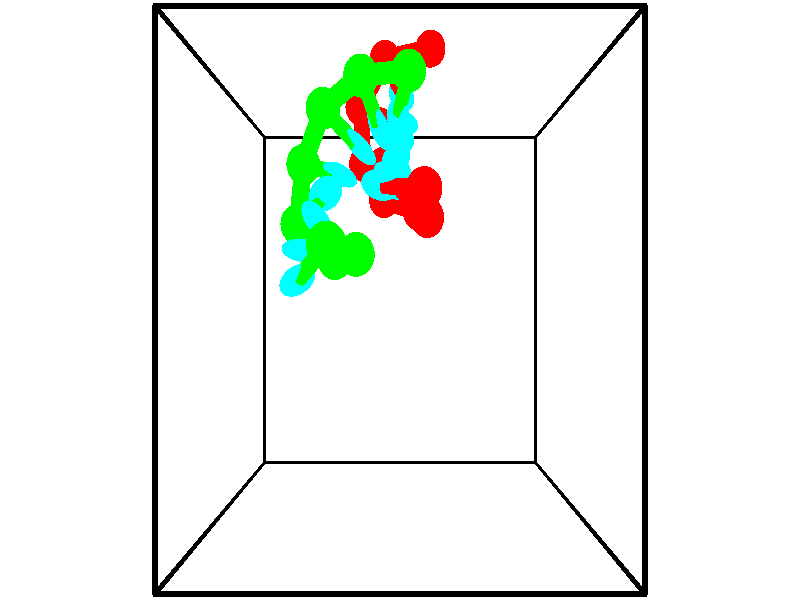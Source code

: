 // switches for output
#declare DRAW_BASES = 1; // possible values are 0, 1; only relevant for DNA ribbons
#declare DRAW_BASES_TYPE = 3; // possible values are 1, 2, 3; only relevant for DNA ribbons
#declare DRAW_FOG = 0; // set to 1 to enable fog

#include "colors.inc"

#include "transforms.inc"
background { rgb <1, 1, 1>}

#default {
   normal{
       ripples 0.25
       frequency 0.20
       turbulence 0.2
       lambda 5
   }
	finish {
		phong 0.1
		phong_size 40.
	}
}

// original window dimensions: 1024x640


// camera settings

camera {
	sky <-0, 1, 0>
	up <-0, 1, 0>
	right 1.6 * <1, 0, 0>
	location <2.5, 2.5, 11.1562>
	look_at <2.5, 2.5, 2.5>
	direction <0, 0, -8.6562>
	angle 67.0682
}


# declare cpy_camera_pos = <2.5, 2.5, 11.1562>;
# if (DRAW_FOG = 1)
fog {
	fog_type 2
	up vnormalize(cpy_camera_pos)
	color rgbt<1,1,1,0.3>
	distance 1e-5
	fog_alt 3e-3
	fog_offset 4
}
# end


// LIGHTS

# declare lum = 6;
global_settings {
	ambient_light rgb lum * <0.05, 0.05, 0.05>
	max_trace_level 15
}# declare cpy_direct_light_amount = 0.25;
light_source
{	1000 * <-1, -1, 1>,
	rgb lum * cpy_direct_light_amount
	parallel
}

light_source
{	1000 * <1, 1, -1>,
	rgb lum * cpy_direct_light_amount
	parallel
}

// strand 0

// nucleotide -1

// particle -1
sphere {
	<3.008679, 5.996630, 1.075919> 0.250000
	pigment { color rgbt <1,0,0,0> }
	no_shadow
}
cylinder {
	<2.753052, 5.873283, 0.794067>,  <2.599675, 5.799275, 0.624957>, 0.100000
	pigment { color rgbt <1,0,0,0> }
	no_shadow
}
cylinder {
	<2.753052, 5.873283, 0.794067>,  <3.008679, 5.996630, 1.075919>, 0.100000
	pigment { color rgbt <1,0,0,0> }
	no_shadow
}

// particle -1
sphere {
	<2.753052, 5.873283, 0.794067> 0.100000
	pigment { color rgbt <1,0,0,0> }
	no_shadow
}
sphere {
	0, 1
	scale<0.080000,0.200000,0.300000>
	matrix <-0.065172, -0.891109, 0.449085,
		-0.766383, 0.332919, 0.549383,
		-0.639069, -0.308367, -0.704628,
		2.561331, 5.780773, 0.582679>
	pigment { color rgbt <0,1,1,0> }
	no_shadow
}
cylinder {
	<2.255833, 5.765671, 1.322375>,  <3.008679, 5.996630, 1.075919>, 0.130000
	pigment { color rgbt <1,0,0,0> }
	no_shadow
}

// nucleotide -1

// particle -1
sphere {
	<2.255833, 5.765671, 1.322375> 0.250000
	pigment { color rgbt <1,0,0,0> }
	no_shadow
}
cylinder {
	<2.411594, 5.569695, 1.010395>,  <2.505051, 5.452108, 0.823207>, 0.100000
	pigment { color rgbt <1,0,0,0> }
	no_shadow
}
cylinder {
	<2.411594, 5.569695, 1.010395>,  <2.255833, 5.765671, 1.322375>, 0.100000
	pigment { color rgbt <1,0,0,0> }
	no_shadow
}

// particle -1
sphere {
	<2.411594, 5.569695, 1.010395> 0.100000
	pigment { color rgbt <1,0,0,0> }
	no_shadow
}
sphere {
	0, 1
	scale<0.080000,0.200000,0.300000>
	matrix <0.097142, -0.820221, 0.563738,
		-0.915931, -0.295287, -0.271802,
		0.389403, -0.489942, -0.779950,
		2.528415, 5.422712, 0.776410>
	pigment { color rgbt <0,1,1,0> }
	no_shadow
}
cylinder {
	<1.838571, 5.184976, 1.055023>,  <2.255833, 5.765671, 1.322375>, 0.130000
	pigment { color rgbt <1,0,0,0> }
	no_shadow
}

// nucleotide -1

// particle -1
sphere {
	<1.838571, 5.184976, 1.055023> 0.250000
	pigment { color rgbt <1,0,0,0> }
	no_shadow
}
cylinder {
	<2.222340, 5.078247, 1.018543>,  <2.452601, 5.014210, 0.996655>, 0.100000
	pigment { color rgbt <1,0,0,0> }
	no_shadow
}
cylinder {
	<2.222340, 5.078247, 1.018543>,  <1.838571, 5.184976, 1.055023>, 0.100000
	pigment { color rgbt <1,0,0,0> }
	no_shadow
}

// particle -1
sphere {
	<2.222340, 5.078247, 1.018543> 0.100000
	pigment { color rgbt <1,0,0,0> }
	no_shadow
}
sphere {
	0, 1
	scale<0.080000,0.200000,0.300000>
	matrix <-0.144799, -0.743722, 0.652618,
		-0.241960, -0.612930, -0.752178,
		0.959421, -0.266822, -0.091200,
		2.510166, 4.998200, 0.991183>
	pigment { color rgbt <0,1,1,0> }
	no_shadow
}
cylinder {
	<1.887969, 4.417670, 0.912294>,  <1.838571, 5.184976, 1.055023>, 0.130000
	pigment { color rgbt <1,0,0,0> }
	no_shadow
}

// nucleotide -1

// particle -1
sphere {
	<1.887969, 4.417670, 0.912294> 0.250000
	pigment { color rgbt <1,0,0,0> }
	no_shadow
}
cylinder {
	<2.216396, 4.537827, 1.106453>,  <2.413453, 4.609921, 1.222948>, 0.100000
	pigment { color rgbt <1,0,0,0> }
	no_shadow
}
cylinder {
	<2.216396, 4.537827, 1.106453>,  <1.887969, 4.417670, 0.912294>, 0.100000
	pigment { color rgbt <1,0,0,0> }
	no_shadow
}

// particle -1
sphere {
	<2.216396, 4.537827, 1.106453> 0.100000
	pigment { color rgbt <1,0,0,0> }
	no_shadow
}
sphere {
	0, 1
	scale<0.080000,0.200000,0.300000>
	matrix <-0.159055, -0.696266, 0.699939,
		0.548222, -0.651903, -0.523903,
		0.821069, 0.300392, 0.485397,
		2.462717, 4.627944, 1.252072>
	pigment { color rgbt <0,1,1,0> }
	no_shadow
}
cylinder {
	<2.236573, 3.885631, 1.122461>,  <1.887969, 4.417670, 0.912294>, 0.130000
	pigment { color rgbt <1,0,0,0> }
	no_shadow
}

// nucleotide -1

// particle -1
sphere {
	<2.236573, 3.885631, 1.122461> 0.250000
	pigment { color rgbt <1,0,0,0> }
	no_shadow
}
cylinder {
	<2.359871, 4.176659, 1.367615>,  <2.433850, 4.351275, 1.514707>, 0.100000
	pigment { color rgbt <1,0,0,0> }
	no_shadow
}
cylinder {
	<2.359871, 4.176659, 1.367615>,  <2.236573, 3.885631, 1.122461>, 0.100000
	pigment { color rgbt <1,0,0,0> }
	no_shadow
}

// particle -1
sphere {
	<2.359871, 4.176659, 1.367615> 0.100000
	pigment { color rgbt <1,0,0,0> }
	no_shadow
}
sphere {
	0, 1
	scale<0.080000,0.200000,0.300000>
	matrix <-0.148913, -0.599409, 0.786469,
		0.939579, -0.333692, -0.076421,
		0.308246, 0.727570, 0.612884,
		2.452345, 4.394929, 1.551480>
	pigment { color rgbt <0,1,1,0> }
	no_shadow
}
cylinder {
	<2.801797, 3.667705, 1.530641>,  <2.236573, 3.885631, 1.122461>, 0.130000
	pigment { color rgbt <1,0,0,0> }
	no_shadow
}

// nucleotide -1

// particle -1
sphere {
	<2.801797, 3.667705, 1.530641> 0.250000
	pigment { color rgbt <1,0,0,0> }
	no_shadow
}
cylinder {
	<2.602615, 3.958725, 1.719410>,  <2.483106, 4.133337, 1.832671>, 0.100000
	pigment { color rgbt <1,0,0,0> }
	no_shadow
}
cylinder {
	<2.602615, 3.958725, 1.719410>,  <2.801797, 3.667705, 1.530641>, 0.100000
	pigment { color rgbt <1,0,0,0> }
	no_shadow
}

// particle -1
sphere {
	<2.602615, 3.958725, 1.719410> 0.100000
	pigment { color rgbt <1,0,0,0> }
	no_shadow
}
sphere {
	0, 1
	scale<0.080000,0.200000,0.300000>
	matrix <-0.166466, -0.614262, 0.771344,
		0.851076, 0.305535, 0.426987,
		-0.497954, 0.727551, 0.471923,
		2.453229, 4.176991, 1.860987>
	pigment { color rgbt <0,1,1,0> }
	no_shadow
}
cylinder {
	<2.903166, 3.514703, 2.229375>,  <2.801797, 3.667705, 1.530641>, 0.130000
	pigment { color rgbt <1,0,0,0> }
	no_shadow
}

// nucleotide -1

// particle -1
sphere {
	<2.903166, 3.514703, 2.229375> 0.250000
	pigment { color rgbt <1,0,0,0> }
	no_shadow
}
cylinder {
	<2.594994, 3.767685, 2.261459>,  <2.410090, 3.919474, 2.280710>, 0.100000
	pigment { color rgbt <1,0,0,0> }
	no_shadow
}
cylinder {
	<2.594994, 3.767685, 2.261459>,  <2.903166, 3.514703, 2.229375>, 0.100000
	pigment { color rgbt <1,0,0,0> }
	no_shadow
}

// particle -1
sphere {
	<2.594994, 3.767685, 2.261459> 0.100000
	pigment { color rgbt <1,0,0,0> }
	no_shadow
}
sphere {
	0, 1
	scale<0.080000,0.200000,0.300000>
	matrix <-0.341963, -0.516155, 0.785268,
		0.538048, 0.577566, 0.613939,
		-0.770432, 0.632456, 0.080210,
		2.363864, 3.957422, 2.285522>
	pigment { color rgbt <0,1,1,0> }
	no_shadow
}
cylinder {
	<2.828723, 3.768446, 2.918233>,  <2.903166, 3.514703, 2.229375>, 0.130000
	pigment { color rgbt <1,0,0,0> }
	no_shadow
}

// nucleotide -1

// particle -1
sphere {
	<2.828723, 3.768446, 2.918233> 0.250000
	pigment { color rgbt <1,0,0,0> }
	no_shadow
}
cylinder {
	<2.476265, 3.818398, 2.735809>,  <2.264790, 3.848368, 2.626355>, 0.100000
	pigment { color rgbt <1,0,0,0> }
	no_shadow
}
cylinder {
	<2.476265, 3.818398, 2.735809>,  <2.828723, 3.768446, 2.918233>, 0.100000
	pigment { color rgbt <1,0,0,0> }
	no_shadow
}

// particle -1
sphere {
	<2.476265, 3.818398, 2.735809> 0.100000
	pigment { color rgbt <1,0,0,0> }
	no_shadow
}
sphere {
	0, 1
	scale<0.080000,0.200000,0.300000>
	matrix <-0.444102, -0.549720, 0.707518,
		-0.162351, 0.825962, 0.539842,
		-0.881145, 0.124879, -0.456058,
		2.211921, 3.855861, 2.598992>
	pigment { color rgbt <0,1,1,0> }
	no_shadow
}
// strand 1

// nucleotide -1

// particle -1
sphere {
	<1.589463, 3.067362, 3.686622> 0.250000
	pigment { color rgbt <0,1,0,0> }
	no_shadow
}
cylinder {
	<1.341969, 2.863937, 3.447113>,  <1.193472, 2.741882, 3.303407>, 0.100000
	pigment { color rgbt <0,1,0,0> }
	no_shadow
}
cylinder {
	<1.341969, 2.863937, 3.447113>,  <1.589463, 3.067362, 3.686622>, 0.100000
	pigment { color rgbt <0,1,0,0> }
	no_shadow
}

// particle -1
sphere {
	<1.341969, 2.863937, 3.447113> 0.100000
	pigment { color rgbt <0,1,0,0> }
	no_shadow
}
sphere {
	0, 1
	scale<0.080000,0.200000,0.300000>
	matrix <-0.122499, 0.815321, -0.565902,
		0.775987, -0.276797, -0.566770,
		-0.618739, -0.508561, -0.598771,
		1.156347, 2.711369, 3.267481>
	pigment { color rgbt <0,1,1,0> }
	no_shadow
}
cylinder {
	<1.909755, 3.010331, 3.040160>,  <1.589463, 3.067362, 3.686622>, 0.130000
	pigment { color rgbt <0,1,0,0> }
	no_shadow
}

// nucleotide -1

// particle -1
sphere {
	<1.909755, 3.010331, 3.040160> 0.250000
	pigment { color rgbt <0,1,0,0> }
	no_shadow
}
cylinder {
	<1.510443, 3.033142, 3.045555>,  <1.270855, 3.046829, 3.048792>, 0.100000
	pigment { color rgbt <0,1,0,0> }
	no_shadow
}
cylinder {
	<1.510443, 3.033142, 3.045555>,  <1.909755, 3.010331, 3.040160>, 0.100000
	pigment { color rgbt <0,1,0,0> }
	no_shadow
}

// particle -1
sphere {
	<1.510443, 3.033142, 3.045555> 0.100000
	pigment { color rgbt <0,1,0,0> }
	no_shadow
}
sphere {
	0, 1
	scale<0.080000,0.200000,0.300000>
	matrix <0.042085, 0.857846, -0.512181,
		-0.040779, -0.510733, -0.858772,
		-0.998282, 0.057028, 0.013488,
		1.210958, 3.050251, 3.049601>
	pigment { color rgbt <0,1,1,0> }
	no_shadow
}
cylinder {
	<1.558161, 2.991447, 2.429098>,  <1.909755, 3.010331, 3.040160>, 0.130000
	pigment { color rgbt <0,1,0,0> }
	no_shadow
}

// nucleotide -1

// particle -1
sphere {
	<1.558161, 2.991447, 2.429098> 0.250000
	pigment { color rgbt <0,1,0,0> }
	no_shadow
}
cylinder {
	<1.450171, 3.228821, 2.732399>,  <1.385376, 3.371245, 2.914380>, 0.100000
	pigment { color rgbt <0,1,0,0> }
	no_shadow
}
cylinder {
	<1.450171, 3.228821, 2.732399>,  <1.558161, 2.991447, 2.429098>, 0.100000
	pigment { color rgbt <0,1,0,0> }
	no_shadow
}

// particle -1
sphere {
	<1.450171, 3.228821, 2.732399> 0.100000
	pigment { color rgbt <0,1,0,0> }
	no_shadow
}
sphere {
	0, 1
	scale<0.080000,0.200000,0.300000>
	matrix <0.323168, 0.797661, -0.509214,
		-0.907015, 0.107568, -0.407128,
		-0.269975, 0.593435, 0.758253,
		1.369178, 3.406851, 2.959875>
	pigment { color rgbt <0,1,1,0> }
	no_shadow
}
cylinder {
	<1.001767, 3.423618, 2.303452>,  <1.558161, 2.991447, 2.429098>, 0.130000
	pigment { color rgbt <0,1,0,0> }
	no_shadow
}

// nucleotide -1

// particle -1
sphere {
	<1.001767, 3.423618, 2.303452> 0.250000
	pigment { color rgbt <0,1,0,0> }
	no_shadow
}
cylinder {
	<1.262981, 3.601578, 2.548599>,  <1.419710, 3.708354, 2.695688>, 0.100000
	pigment { color rgbt <0,1,0,0> }
	no_shadow
}
cylinder {
	<1.262981, 3.601578, 2.548599>,  <1.001767, 3.423618, 2.303452>, 0.100000
	pigment { color rgbt <0,1,0,0> }
	no_shadow
}

// particle -1
sphere {
	<1.262981, 3.601578, 2.548599> 0.100000
	pigment { color rgbt <0,1,0,0> }
	no_shadow
}
sphere {
	0, 1
	scale<0.080000,0.200000,0.300000>
	matrix <0.187305, 0.689231, -0.699913,
		-0.733799, 0.571861, 0.366761,
		0.653036, 0.444899, 0.612869,
		1.458892, 3.735048, 2.732460>
	pigment { color rgbt <0,1,1,0> }
	no_shadow
}
cylinder {
	<1.055421, 4.189368, 2.126473>,  <1.001767, 3.423618, 2.303452>, 0.130000
	pigment { color rgbt <0,1,0,0> }
	no_shadow
}

// nucleotide -1

// particle -1
sphere {
	<1.055421, 4.189368, 2.126473> 0.250000
	pigment { color rgbt <0,1,0,0> }
	no_shadow
}
cylinder {
	<1.384243, 4.082169, 2.327431>,  <1.581537, 4.017849, 2.448005>, 0.100000
	pigment { color rgbt <0,1,0,0> }
	no_shadow
}
cylinder {
	<1.384243, 4.082169, 2.327431>,  <1.055421, 4.189368, 2.126473>, 0.100000
	pigment { color rgbt <0,1,0,0> }
	no_shadow
}

// particle -1
sphere {
	<1.384243, 4.082169, 2.327431> 0.100000
	pigment { color rgbt <0,1,0,0> }
	no_shadow
}
sphere {
	0, 1
	scale<0.080000,0.200000,0.300000>
	matrix <0.476742, 0.806397, -0.349915,
		-0.311353, 0.527162, 0.790670,
		0.822056, -0.267999, 0.502395,
		1.630860, 4.001769, 2.478149>
	pigment { color rgbt <0,1,1,0> }
	no_shadow
}
cylinder {
	<1.380903, 4.822603, 2.382406>,  <1.055421, 4.189368, 2.126473>, 0.130000
	pigment { color rgbt <0,1,0,0> }
	no_shadow
}

// nucleotide -1

// particle -1
sphere {
	<1.380903, 4.822603, 2.382406> 0.250000
	pigment { color rgbt <0,1,0,0> }
	no_shadow
}
cylinder {
	<1.681608, 4.561798, 2.342941>,  <1.862031, 4.405315, 2.319263>, 0.100000
	pigment { color rgbt <0,1,0,0> }
	no_shadow
}
cylinder {
	<1.681608, 4.561798, 2.342941>,  <1.380903, 4.822603, 2.382406>, 0.100000
	pigment { color rgbt <0,1,0,0> }
	no_shadow
}

// particle -1
sphere {
	<1.681608, 4.561798, 2.342941> 0.100000
	pigment { color rgbt <0,1,0,0> }
	no_shadow
}
sphere {
	0, 1
	scale<0.080000,0.200000,0.300000>
	matrix <0.571280, 0.718667, -0.396430,
		0.329381, 0.241659, 0.912748,
		0.751763, -0.652011, -0.098660,
		1.907137, 4.366195, 2.313343>
	pigment { color rgbt <0,1,1,0> }
	no_shadow
}
cylinder {
	<1.939682, 5.170674, 2.531630>,  <1.380903, 4.822603, 2.382406>, 0.130000
	pigment { color rgbt <0,1,0,0> }
	no_shadow
}

// nucleotide -1

// particle -1
sphere {
	<1.939682, 5.170674, 2.531630> 0.250000
	pigment { color rgbt <0,1,0,0> }
	no_shadow
}
cylinder {
	<2.088404, 4.858231, 2.330978>,  <2.177636, 4.670764, 2.210587>, 0.100000
	pigment { color rgbt <0,1,0,0> }
	no_shadow
}
cylinder {
	<2.088404, 4.858231, 2.330978>,  <1.939682, 5.170674, 2.531630>, 0.100000
	pigment { color rgbt <0,1,0,0> }
	no_shadow
}

// particle -1
sphere {
	<2.088404, 4.858231, 2.330978> 0.100000
	pigment { color rgbt <0,1,0,0> }
	no_shadow
}
sphere {
	0, 1
	scale<0.080000,0.200000,0.300000>
	matrix <0.623096, 0.610541, -0.488867,
		0.688123, -0.130801, 0.713707,
		0.371803, -0.781109, -0.501629,
		2.199944, 4.623898, 2.180490>
	pigment { color rgbt <0,1,1,0> }
	no_shadow
}
cylinder {
	<2.626366, 5.245800, 2.480569>,  <1.939682, 5.170674, 2.531630>, 0.130000
	pigment { color rgbt <0,1,0,0> }
	no_shadow
}

// nucleotide -1

// particle -1
sphere {
	<2.626366, 5.245800, 2.480569> 0.250000
	pigment { color rgbt <0,1,0,0> }
	no_shadow
}
cylinder {
	<2.536869, 5.010956, 2.169380>,  <2.483171, 4.870049, 1.982667>, 0.100000
	pigment { color rgbt <0,1,0,0> }
	no_shadow
}
cylinder {
	<2.536869, 5.010956, 2.169380>,  <2.626366, 5.245800, 2.480569>, 0.100000
	pigment { color rgbt <0,1,0,0> }
	no_shadow
}

// particle -1
sphere {
	<2.536869, 5.010956, 2.169380> 0.100000
	pigment { color rgbt <0,1,0,0> }
	no_shadow
}
sphere {
	0, 1
	scale<0.080000,0.200000,0.300000>
	matrix <0.656728, 0.498985, -0.565440,
		0.720172, -0.637429, 0.273928,
		-0.223742, -0.587110, -0.777972,
		2.469746, 4.834823, 1.935988>
	pigment { color rgbt <0,1,1,0> }
	no_shadow
}
// box output
cylinder {
	<0.000000, 0.000000, 0.000000>,  <5.000000, 0.000000, 0.000000>, 0.025000
	pigment { color rgbt <0,0,0,0> }
	no_shadow
}
cylinder {
	<0.000000, 0.000000, 0.000000>,  <0.000000, 5.000000, 0.000000>, 0.025000
	pigment { color rgbt <0,0,0,0> }
	no_shadow
}
cylinder {
	<0.000000, 0.000000, 0.000000>,  <0.000000, 0.000000, 5.000000>, 0.025000
	pigment { color rgbt <0,0,0,0> }
	no_shadow
}
cylinder {
	<5.000000, 5.000000, 5.000000>,  <0.000000, 5.000000, 5.000000>, 0.025000
	pigment { color rgbt <0,0,0,0> }
	no_shadow
}
cylinder {
	<5.000000, 5.000000, 5.000000>,  <5.000000, 0.000000, 5.000000>, 0.025000
	pigment { color rgbt <0,0,0,0> }
	no_shadow
}
cylinder {
	<5.000000, 5.000000, 5.000000>,  <5.000000, 5.000000, 0.000000>, 0.025000
	pigment { color rgbt <0,0,0,0> }
	no_shadow
}
cylinder {
	<0.000000, 0.000000, 5.000000>,  <0.000000, 5.000000, 5.000000>, 0.025000
	pigment { color rgbt <0,0,0,0> }
	no_shadow
}
cylinder {
	<0.000000, 0.000000, 5.000000>,  <5.000000, 0.000000, 5.000000>, 0.025000
	pigment { color rgbt <0,0,0,0> }
	no_shadow
}
cylinder {
	<5.000000, 5.000000, 0.000000>,  <0.000000, 5.000000, 0.000000>, 0.025000
	pigment { color rgbt <0,0,0,0> }
	no_shadow
}
cylinder {
	<5.000000, 5.000000, 0.000000>,  <5.000000, 0.000000, 0.000000>, 0.025000
	pigment { color rgbt <0,0,0,0> }
	no_shadow
}
cylinder {
	<5.000000, 0.000000, 5.000000>,  <5.000000, 0.000000, 0.000000>, 0.025000
	pigment { color rgbt <0,0,0,0> }
	no_shadow
}
cylinder {
	<0.000000, 5.000000, 0.000000>,  <0.000000, 5.000000, 5.000000>, 0.025000
	pigment { color rgbt <0,0,0,0> }
	no_shadow
}
// end of box output
